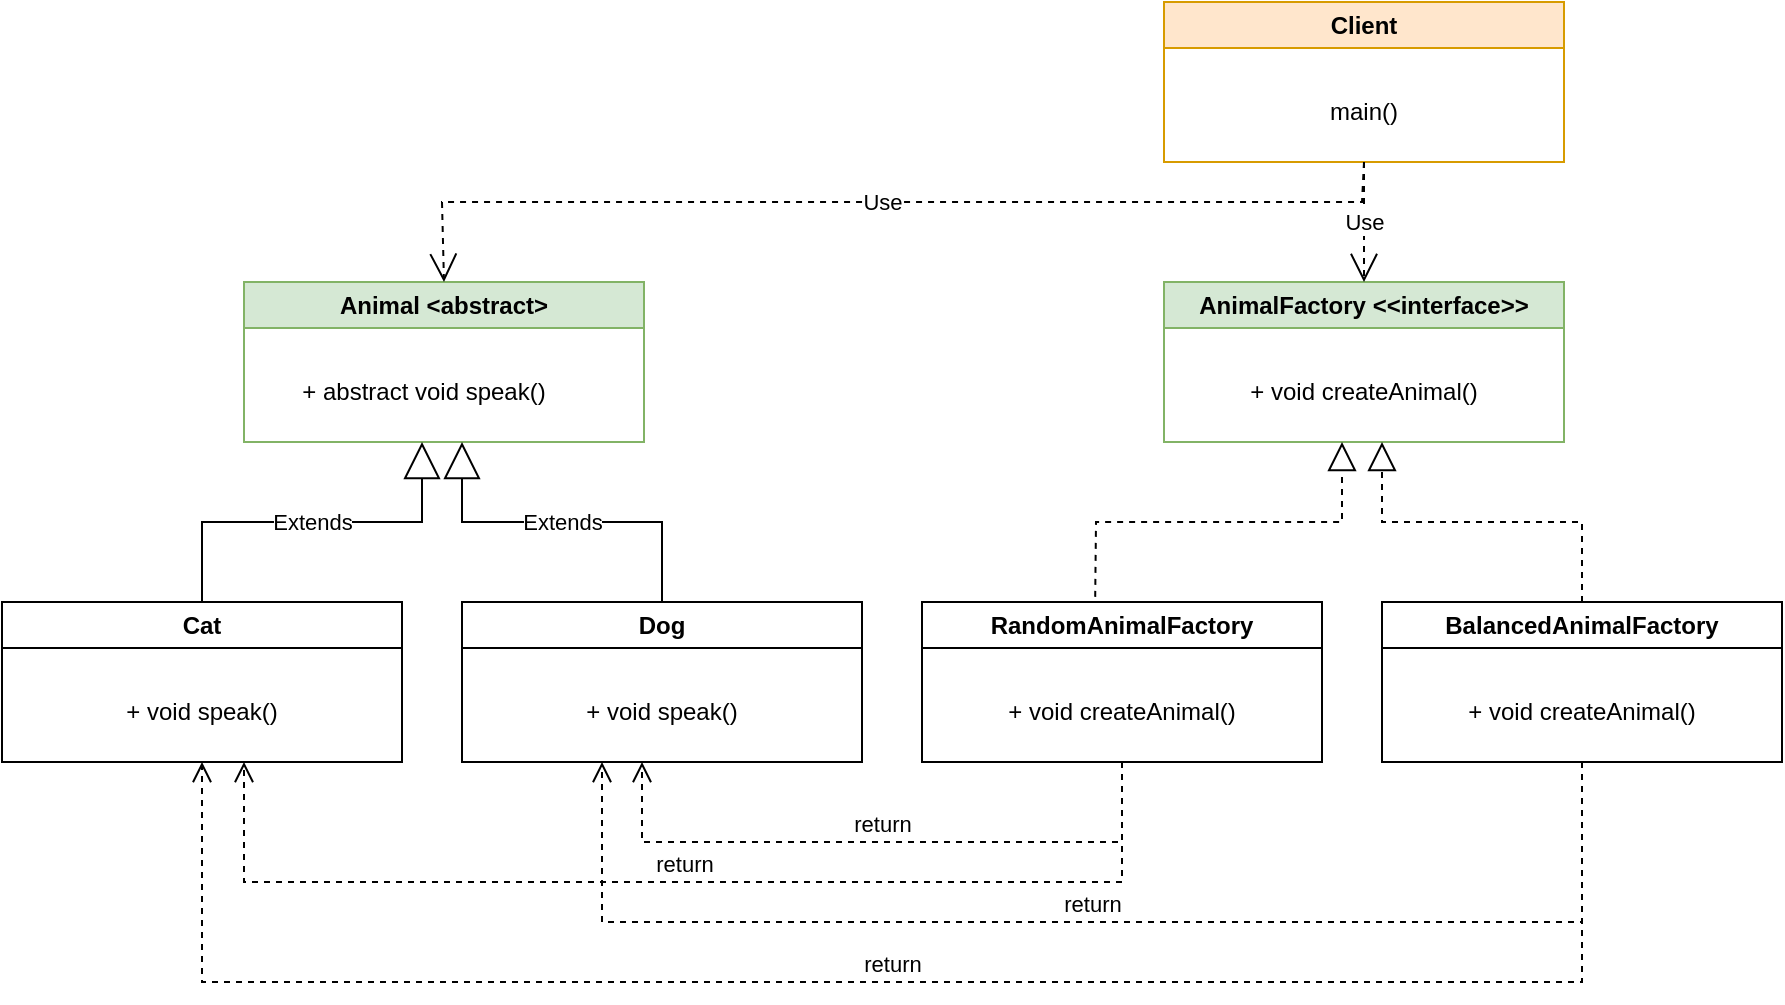 <mxfile version="21.0.6" type="device"><diagram name="Page-1" id="oQClQvum7ZjCBsGOB4eo"><mxGraphModel dx="1303" dy="628" grid="1" gridSize="10" guides="1" tooltips="1" connect="1" arrows="1" fold="1" page="1" pageScale="1" pageWidth="827" pageHeight="1169" math="0" shadow="0"><root><mxCell id="0"/><mxCell id="1" parent="0"/><mxCell id="O6qAcB4uh1G2j55SpX2B-1" value="Cat" style="swimlane;whiteSpace=wrap;html=1;" vertex="1" parent="1"><mxGeometry x="250" y="400" width="200" height="80" as="geometry"/></mxCell><mxCell id="O6qAcB4uh1G2j55SpX2B-2" value="+ void speak()" style="text;html=1;strokeColor=none;fillColor=none;align=center;verticalAlign=middle;whiteSpace=wrap;rounded=0;" vertex="1" parent="O6qAcB4uh1G2j55SpX2B-1"><mxGeometry x="40" y="40" width="120" height="30" as="geometry"/></mxCell><mxCell id="O6qAcB4uh1G2j55SpX2B-5" value="Animal &amp;lt;abstract&amp;gt;" style="swimlane;whiteSpace=wrap;html=1;fillColor=#d5e8d4;strokeColor=#82b366;" vertex="1" parent="1"><mxGeometry x="371" y="240" width="200" height="80" as="geometry"/></mxCell><mxCell id="O6qAcB4uh1G2j55SpX2B-6" value="+ abstract void speak()" style="text;html=1;strokeColor=none;fillColor=none;align=center;verticalAlign=middle;whiteSpace=wrap;rounded=0;" vertex="1" parent="O6qAcB4uh1G2j55SpX2B-5"><mxGeometry x="20" y="40" width="140" height="30" as="geometry"/></mxCell><mxCell id="O6qAcB4uh1G2j55SpX2B-7" value="Dog" style="swimlane;whiteSpace=wrap;html=1;" vertex="1" parent="1"><mxGeometry x="480" y="400" width="200" height="80" as="geometry"/></mxCell><mxCell id="O6qAcB4uh1G2j55SpX2B-8" value="+ void speak()" style="text;html=1;strokeColor=none;fillColor=none;align=center;verticalAlign=middle;whiteSpace=wrap;rounded=0;" vertex="1" parent="O6qAcB4uh1G2j55SpX2B-7"><mxGeometry x="40" y="40" width="120" height="30" as="geometry"/></mxCell><mxCell id="O6qAcB4uh1G2j55SpX2B-14" value="RandomAnimalFactory" style="swimlane;whiteSpace=wrap;html=1;startSize=23;" vertex="1" parent="1"><mxGeometry x="710" y="400" width="200" height="80" as="geometry"/></mxCell><mxCell id="O6qAcB4uh1G2j55SpX2B-21" value="+ void createAnimal()" style="text;html=1;strokeColor=none;fillColor=none;align=center;verticalAlign=middle;whiteSpace=wrap;rounded=0;" vertex="1" parent="O6qAcB4uh1G2j55SpX2B-14"><mxGeometry x="20" y="40" width="160" height="30" as="geometry"/></mxCell><mxCell id="O6qAcB4uh1G2j55SpX2B-16" value="AnimalFactory &amp;lt;&amp;lt;interface&amp;gt;&amp;gt;" style="swimlane;whiteSpace=wrap;html=1;fillColor=#d5e8d4;strokeColor=#82b366;" vertex="1" parent="1"><mxGeometry x="831" y="240" width="200" height="80" as="geometry"/></mxCell><mxCell id="O6qAcB4uh1G2j55SpX2B-17" value="+ void createAnimal()" style="text;html=1;strokeColor=none;fillColor=none;align=center;verticalAlign=middle;whiteSpace=wrap;rounded=0;" vertex="1" parent="O6qAcB4uh1G2j55SpX2B-16"><mxGeometry x="20" y="40" width="160" height="30" as="geometry"/></mxCell><mxCell id="O6qAcB4uh1G2j55SpX2B-19" value="BalancedAnimalFactory" style="swimlane;whiteSpace=wrap;html=1;" vertex="1" parent="1"><mxGeometry x="940" y="400" width="200" height="80" as="geometry"/></mxCell><mxCell id="O6qAcB4uh1G2j55SpX2B-22" value="+ void createAnimal()" style="text;html=1;strokeColor=none;fillColor=none;align=center;verticalAlign=middle;whiteSpace=wrap;rounded=0;" vertex="1" parent="O6qAcB4uh1G2j55SpX2B-19"><mxGeometry x="20" y="40" width="160" height="30" as="geometry"/></mxCell><mxCell id="O6qAcB4uh1G2j55SpX2B-31" value="Client" style="swimlane;whiteSpace=wrap;html=1;fillColor=#ffe6cc;strokeColor=#d79b00;" vertex="1" parent="1"><mxGeometry x="831" y="100" width="200" height="80" as="geometry"/></mxCell><mxCell id="O6qAcB4uh1G2j55SpX2B-32" value="main()" style="text;html=1;strokeColor=none;fillColor=none;align=center;verticalAlign=middle;whiteSpace=wrap;rounded=0;" vertex="1" parent="O6qAcB4uh1G2j55SpX2B-31"><mxGeometry x="20" y="40" width="160" height="30" as="geometry"/></mxCell><mxCell id="O6qAcB4uh1G2j55SpX2B-35" value="Extends" style="endArrow=block;endSize=16;endFill=0;html=1;rounded=0;exitX=0.5;exitY=0;exitDx=0;exitDy=0;" edge="1" parent="1" source="O6qAcB4uh1G2j55SpX2B-1"><mxGeometry width="160" relative="1" as="geometry"><mxPoint x="520" y="360" as="sourcePoint"/><mxPoint x="460" y="320" as="targetPoint"/><Array as="points"><mxPoint x="350" y="360"/><mxPoint x="460" y="360"/></Array></mxGeometry></mxCell><mxCell id="O6qAcB4uh1G2j55SpX2B-36" value="Extends" style="endArrow=block;endSize=16;endFill=0;html=1;rounded=0;exitX=0.5;exitY=0;exitDx=0;exitDy=0;" edge="1" parent="1" source="O6qAcB4uh1G2j55SpX2B-7"><mxGeometry width="160" relative="1" as="geometry"><mxPoint x="360" y="410" as="sourcePoint"/><mxPoint x="480" y="320" as="targetPoint"/><Array as="points"><mxPoint x="580" y="360"/><mxPoint x="480" y="360"/></Array></mxGeometry></mxCell><mxCell id="O6qAcB4uh1G2j55SpX2B-43" value="" style="endArrow=block;dashed=1;endFill=0;endSize=12;html=1;rounded=0;exitX=0.433;exitY=-0.032;exitDx=0;exitDy=0;exitPerimeter=0;" edge="1" parent="1" source="O6qAcB4uh1G2j55SpX2B-14"><mxGeometry width="160" relative="1" as="geometry"><mxPoint x="800" y="370" as="sourcePoint"/><mxPoint x="920" y="320" as="targetPoint"/><Array as="points"><mxPoint x="797" y="360"/><mxPoint x="920" y="360"/></Array></mxGeometry></mxCell><mxCell id="O6qAcB4uh1G2j55SpX2B-46" value="" style="endArrow=block;dashed=1;endFill=0;endSize=12;html=1;rounded=0;exitX=0.5;exitY=0;exitDx=0;exitDy=0;" edge="1" parent="1" source="O6qAcB4uh1G2j55SpX2B-19"><mxGeometry width="160" relative="1" as="geometry"><mxPoint x="817" y="397" as="sourcePoint"/><mxPoint x="940" y="320" as="targetPoint"/><Array as="points"><mxPoint x="1040" y="360"/><mxPoint x="940" y="360"/></Array></mxGeometry></mxCell><mxCell id="O6qAcB4uh1G2j55SpX2B-52" value="Use" style="endArrow=open;endSize=12;dashed=1;html=1;rounded=0;entryX=0.5;entryY=0;entryDx=0;entryDy=0;exitX=0.5;exitY=1;exitDx=0;exitDy=0;" edge="1" parent="1" source="O6qAcB4uh1G2j55SpX2B-31" target="O6qAcB4uh1G2j55SpX2B-16"><mxGeometry width="160" relative="1" as="geometry"><mxPoint x="870" y="200" as="sourcePoint"/><mxPoint x="840" y="360" as="targetPoint"/></mxGeometry></mxCell><mxCell id="O6qAcB4uh1G2j55SpX2B-54" value="return" style="html=1;verticalAlign=bottom;endArrow=open;dashed=1;endSize=8;edgeStyle=elbowEdgeStyle;elbow=vertical;curved=0;rounded=0;exitX=0.5;exitY=1;exitDx=0;exitDy=0;" edge="1" parent="1" source="O6qAcB4uh1G2j55SpX2B-19"><mxGeometry relative="1" as="geometry"><mxPoint x="1040" y="490" as="sourcePoint"/><mxPoint x="350" y="480" as="targetPoint"/><Array as="points"><mxPoint x="700" y="590"/></Array></mxGeometry></mxCell><mxCell id="O6qAcB4uh1G2j55SpX2B-56" value="return" style="html=1;verticalAlign=bottom;endArrow=open;dashed=1;endSize=8;edgeStyle=elbowEdgeStyle;elbow=vertical;curved=0;rounded=0;exitX=0.5;exitY=1;exitDx=0;exitDy=0;" edge="1" parent="1" source="O6qAcB4uh1G2j55SpX2B-14"><mxGeometry relative="1" as="geometry"><mxPoint x="810" y="490" as="sourcePoint"/><mxPoint x="570" y="480" as="targetPoint"/><Array as="points"><mxPoint x="650" y="520"/><mxPoint x="921" y="585"/></Array></mxGeometry></mxCell><mxCell id="O6qAcB4uh1G2j55SpX2B-57" value="return" style="html=1;verticalAlign=bottom;endArrow=open;dashed=1;endSize=8;edgeStyle=elbowEdgeStyle;elbow=vertical;curved=0;rounded=0;exitX=0.5;exitY=1;exitDx=0;exitDy=0;" edge="1" parent="1" source="O6qAcB4uh1G2j55SpX2B-14"><mxGeometry relative="1" as="geometry"><mxPoint x="611" y="480" as="sourcePoint"/><mxPoint x="371" y="480" as="targetPoint"/><Array as="points"><mxPoint x="530" y="540"/><mxPoint x="840" y="530"/><mxPoint x="500" y="540"/><mxPoint x="520" y="530"/><mxPoint x="451" y="520"/><mxPoint x="722" y="585"/></Array></mxGeometry></mxCell><mxCell id="O6qAcB4uh1G2j55SpX2B-58" value="return" style="html=1;verticalAlign=bottom;endArrow=open;dashed=1;endSize=8;edgeStyle=elbowEdgeStyle;elbow=vertical;curved=0;rounded=0;exitX=0.5;exitY=1;exitDx=0;exitDy=0;" edge="1" parent="1" source="O6qAcB4uh1G2j55SpX2B-19"><mxGeometry relative="1" as="geometry"><mxPoint x="1020" y="480" as="sourcePoint"/><mxPoint x="550" y="480" as="targetPoint"/><Array as="points"><mxPoint x="780" y="560"/><mxPoint x="1019" y="530"/><mxPoint x="679" y="540"/><mxPoint x="699" y="530"/><mxPoint x="630" y="520"/><mxPoint x="901" y="585"/></Array></mxGeometry></mxCell><mxCell id="O6qAcB4uh1G2j55SpX2B-61" value="Use" style="endArrow=open;endSize=12;dashed=1;html=1;rounded=0;entryX=0.5;entryY=0;entryDx=0;entryDy=0;exitX=0.5;exitY=1;exitDx=0;exitDy=0;" edge="1" parent="1" source="O6qAcB4uh1G2j55SpX2B-31" target="O6qAcB4uh1G2j55SpX2B-5"><mxGeometry width="160" relative="1" as="geometry"><mxPoint x="941" y="190" as="sourcePoint"/><mxPoint x="941" y="250" as="targetPoint"/><Array as="points"><mxPoint x="930" y="200"/><mxPoint x="470" y="200"/></Array></mxGeometry></mxCell></root></mxGraphModel></diagram></mxfile>